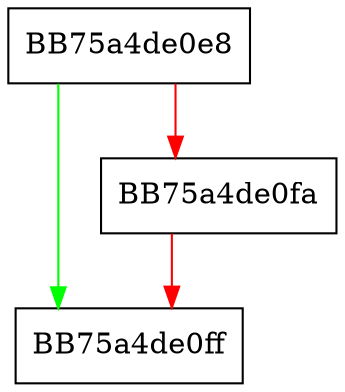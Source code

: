 digraph childIndex {
  node [shape="box"];
  graph [splines=ortho];
  BB75a4de0e8 -> BB75a4de0ff [color="green"];
  BB75a4de0e8 -> BB75a4de0fa [color="red"];
  BB75a4de0fa -> BB75a4de0ff [color="red"];
}